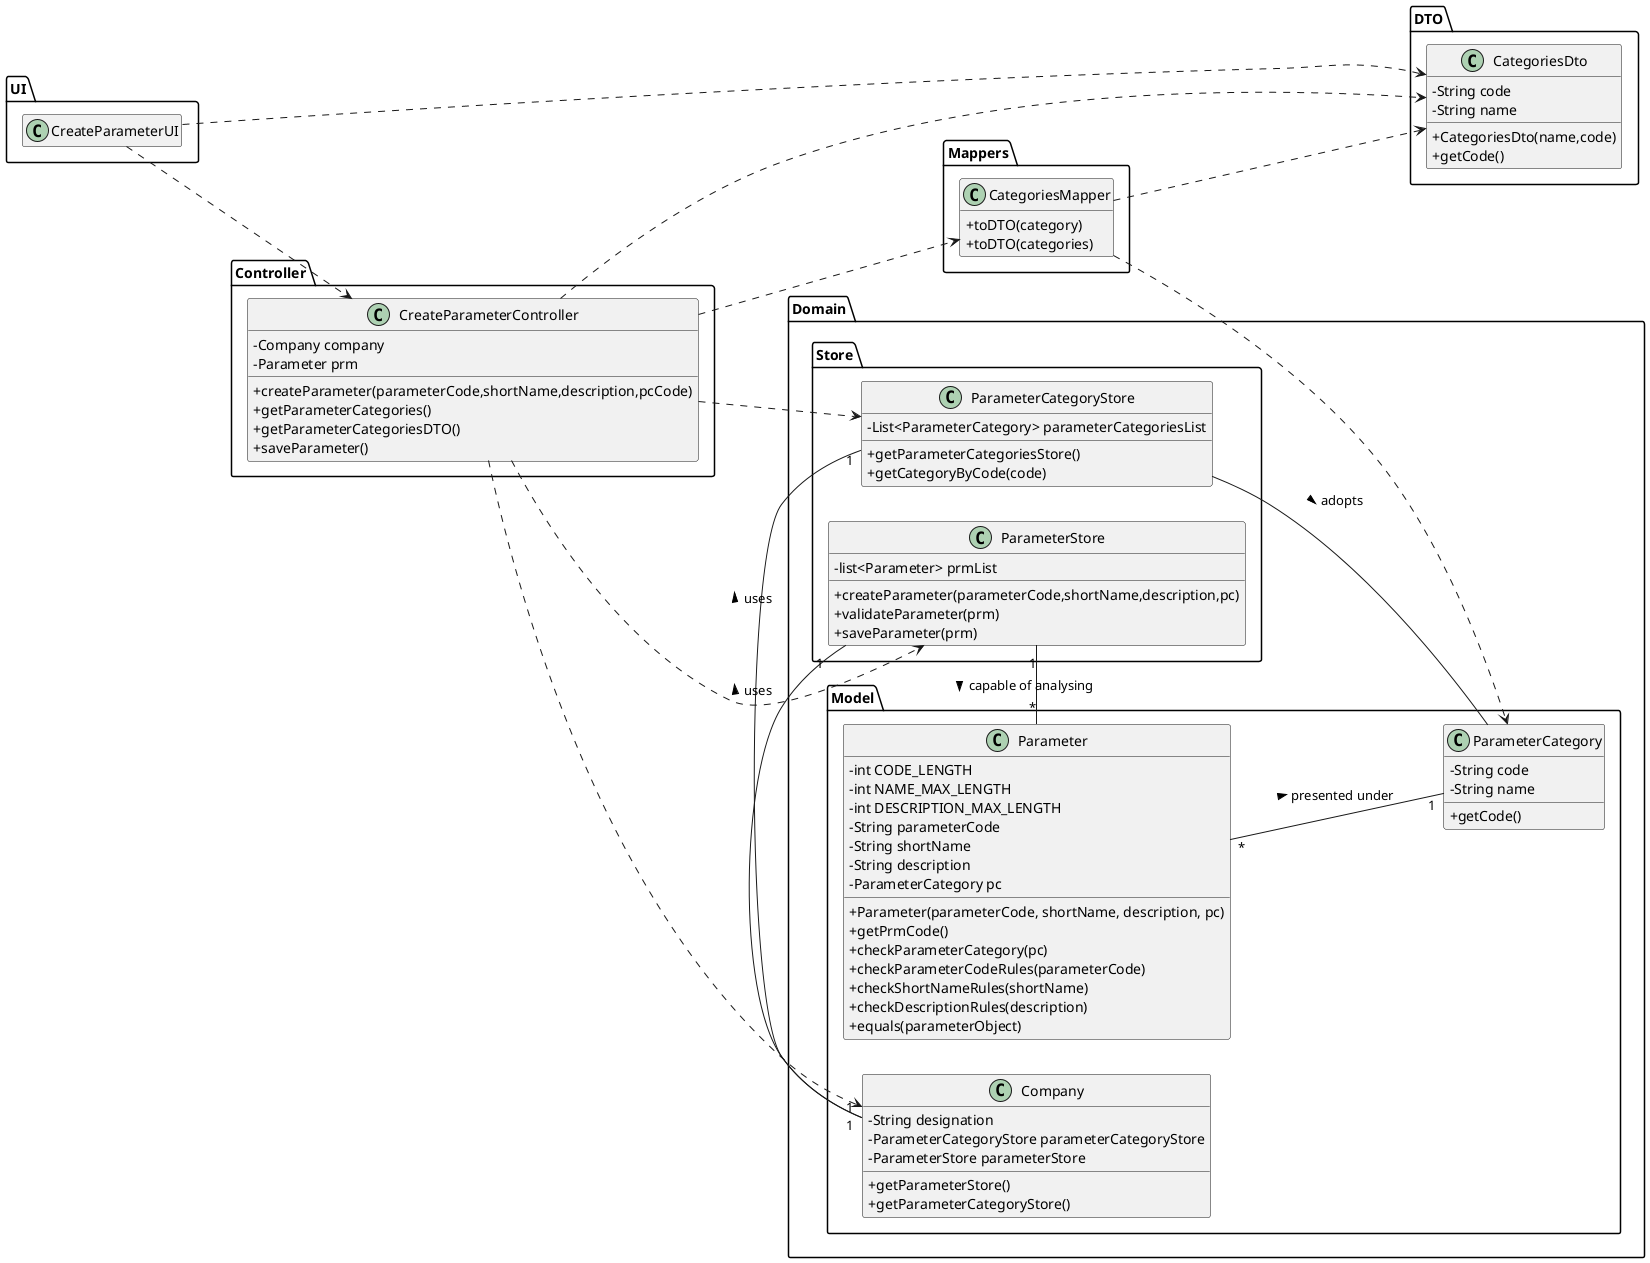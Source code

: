 @startuml
hide empty methods
hide empty attributes
left to right direction
skinparam classAttributeIconSize 0

package DTO {

class CategoriesDto {
    -String code
    -String name
    +CategoriesDto(name,code)
    +getCode()
}

}

package Mappers {

class CategoriesMapper {
    +toDTO(category)
    +toDTO(categories)
}

}

package Domain {

package Store {

class ParameterCategoryStore {
    -List<ParameterCategory> parameterCategoriesList
    +getParameterCategoriesStore()
    +getCategoryByCode(code)
}

class ParameterStore {
    -list<Parameter> prmList
    +createParameter(parameterCode,shortName,description,pc)
    +validateParameter(prm)
    +saveParameter(prm)
}

}

package Model {

class Parameter {
  -int CODE_LENGTH
  -int NAME_MAX_LENGTH
  -int DESCRIPTION_MAX_LENGTH
  -String parameterCode
  -String shortName
  -String description
  -ParameterCategory pc
  +Parameter(parameterCode, shortName, description, pc)
  +getPrmCode()
  +checkParameterCategory(pc)
  +checkParameterCodeRules(parameterCode)
  +checkShortNameRules(shortName)
  +checkDescriptionRules(description)
  +equals(parameterObject)
}

class ParameterCategory {
   -String code
   -String name
   +getCode()
}

class Company {
  -String designation
  -ParameterCategoryStore parameterCategoryStore
  -ParameterStore parameterStore
  +getParameterStore()
  +getParameterCategoryStore()
}

}

}

package Controller {

class CreateParameterController {
  -Company company
  -Parameter prm
  +createParameter(parameterCode,shortName,description,pcCode)
  +getParameterCategories()
  +getParameterCategoriesDTO()
  +saveParameter()
}

}

package UI {

class CreateParameterUI {
}

}

CreateParameterUI ..> CreateParameterController
CreateParameterController ..> Company
CreateParameterController ..> ParameterCategoryStore
CreateParameterController ..> ParameterStore
CreateParameterController ..> CategoriesMapper
CategoriesMapper ..> ParameterCategory
CategoriesMapper ..> CategoriesDto
CreateParameterUI ..> CategoriesDto
CreateParameterController ..> CategoriesDto
ParameterCategoryStore -- ParameterCategory : adopts >
Company "1" -- "1" ParameterCategoryStore : uses >
Company "1" -- "1" ParameterStore : uses >
ParameterStore "1" -- "*" Parameter : capable of analysing >
Parameter "*" -- "1" ParameterCategory : presented under >


@enduml